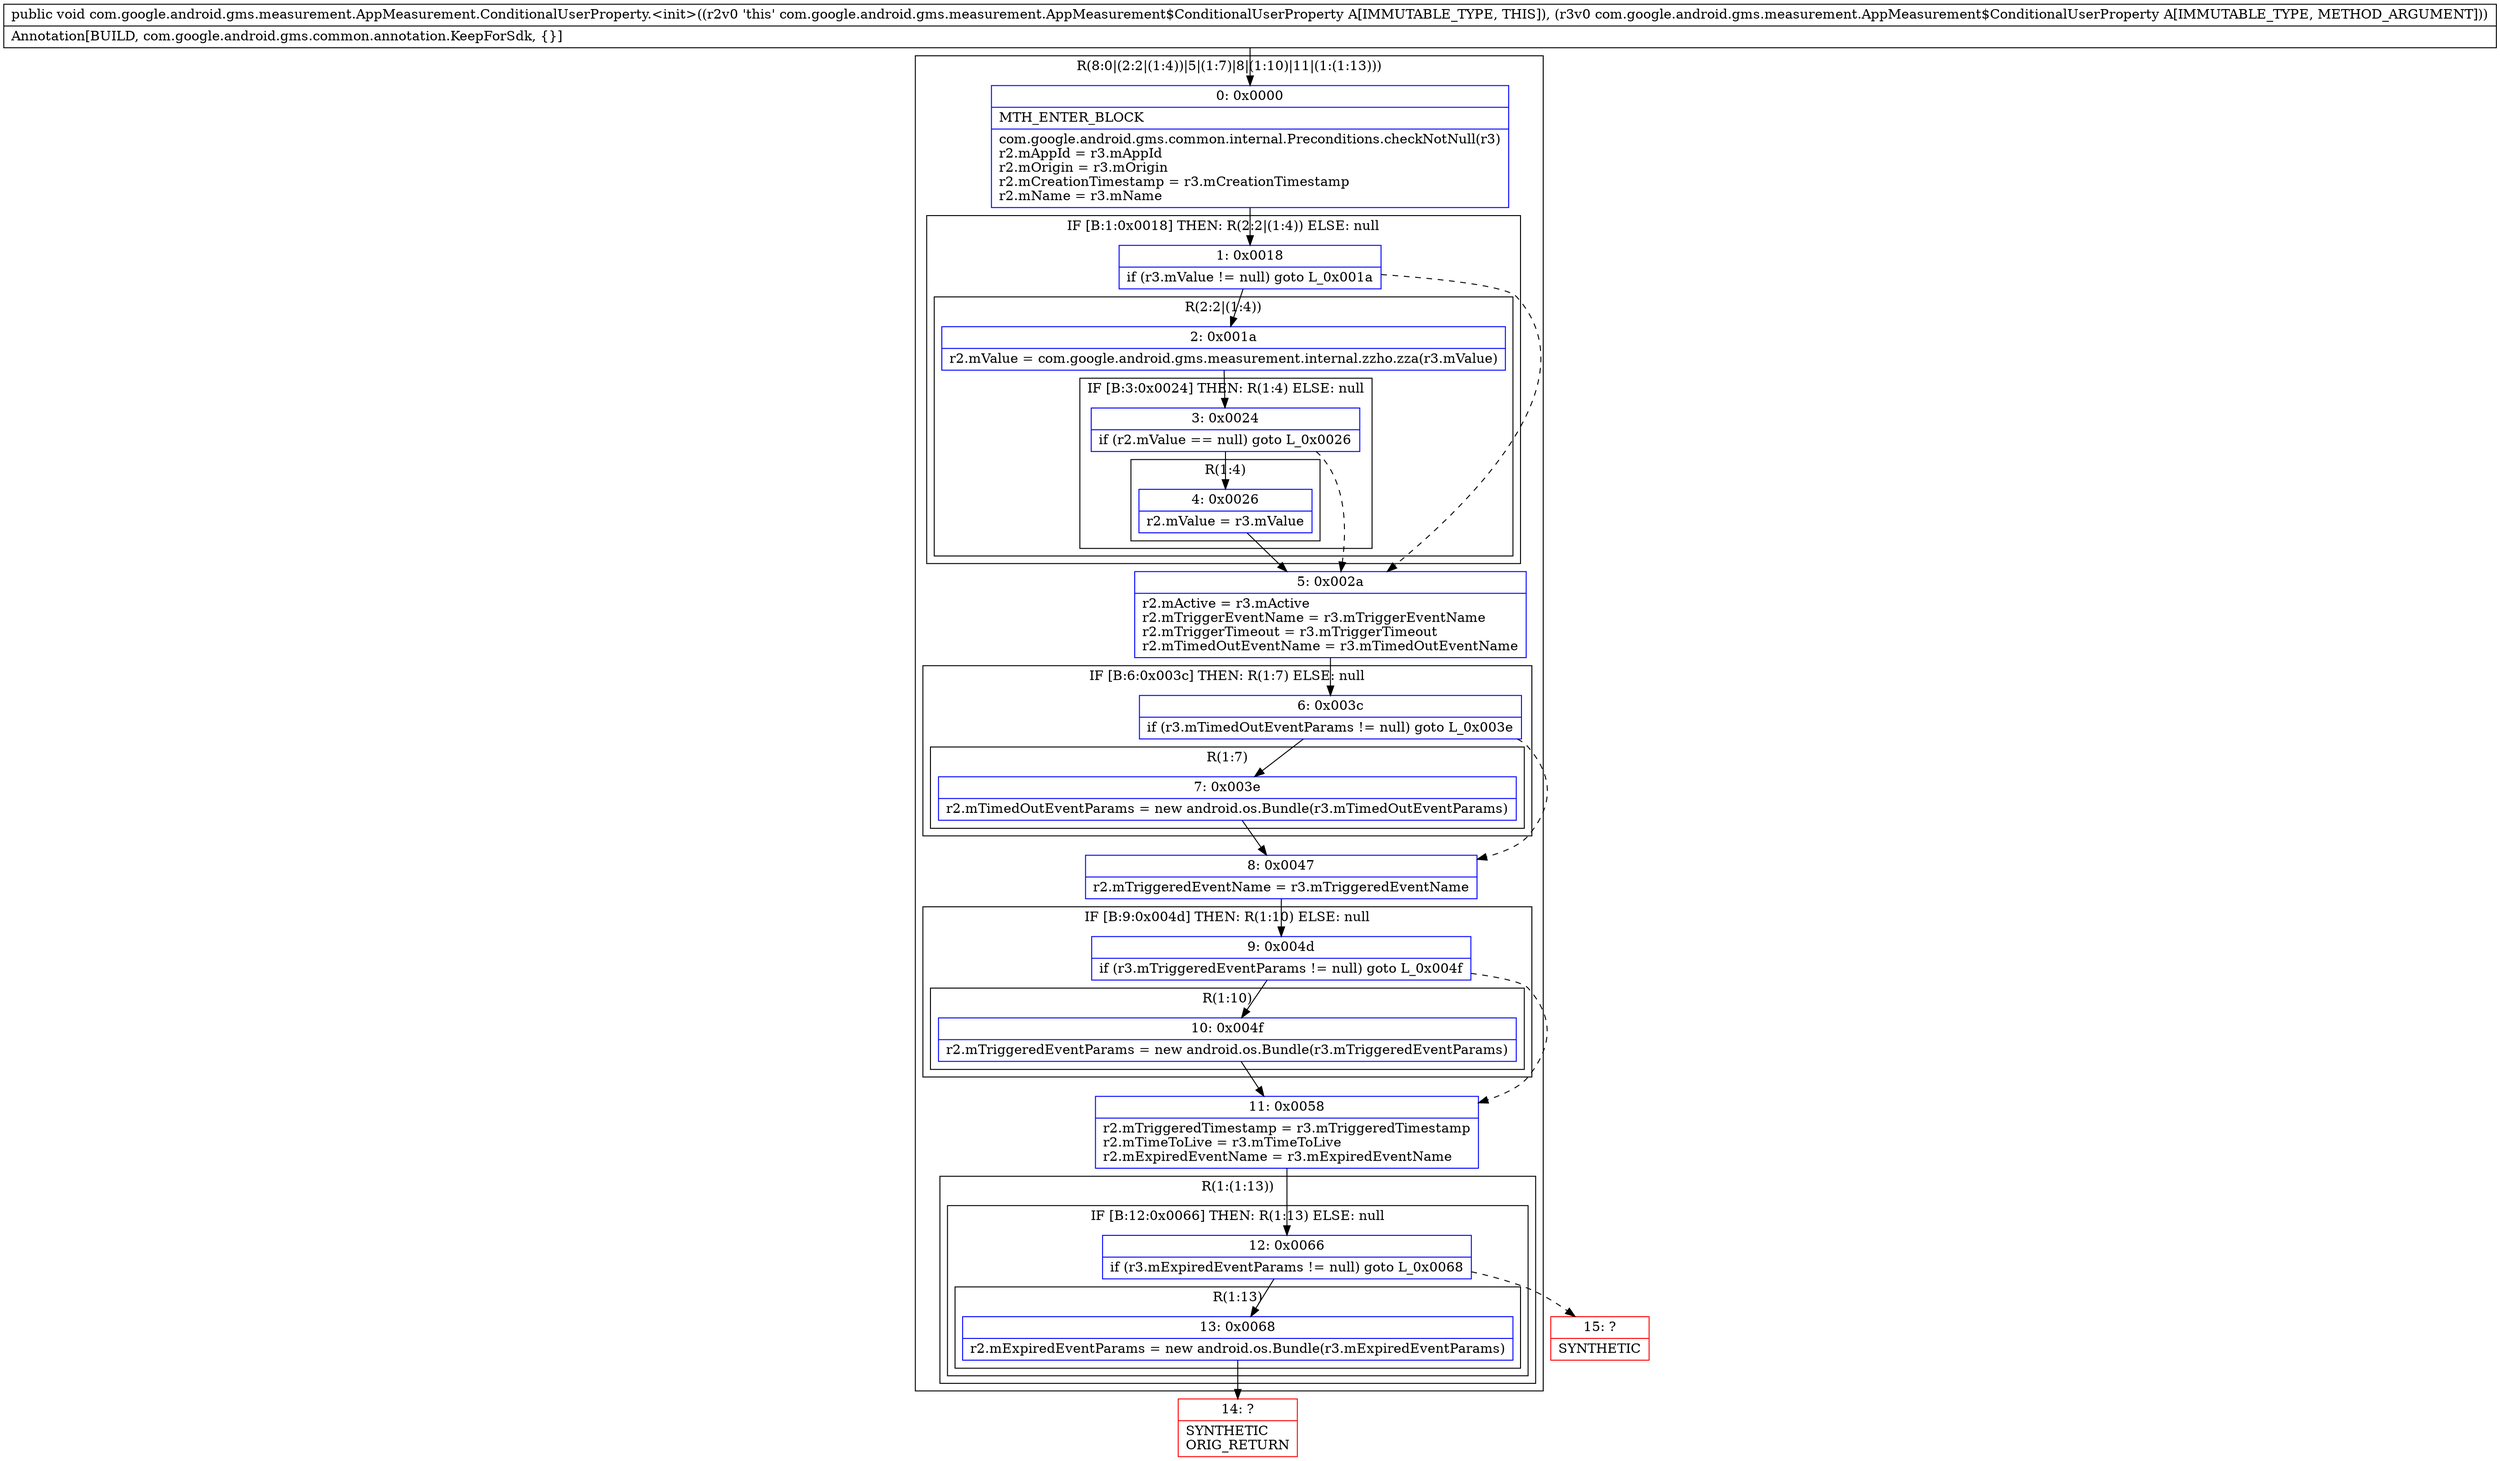 digraph "CFG forcom.google.android.gms.measurement.AppMeasurement.ConditionalUserProperty.\<init\>(Lcom\/google\/android\/gms\/measurement\/AppMeasurement$ConditionalUserProperty;)V" {
subgraph cluster_Region_779017440 {
label = "R(8:0|(2:2|(1:4))|5|(1:7)|8|(1:10)|11|(1:(1:13)))";
node [shape=record,color=blue];
Node_0 [shape=record,label="{0\:\ 0x0000|MTH_ENTER_BLOCK\l|com.google.android.gms.common.internal.Preconditions.checkNotNull(r3)\lr2.mAppId = r3.mAppId\lr2.mOrigin = r3.mOrigin\lr2.mCreationTimestamp = r3.mCreationTimestamp\lr2.mName = r3.mName\l}"];
subgraph cluster_IfRegion_1294531388 {
label = "IF [B:1:0x0018] THEN: R(2:2|(1:4)) ELSE: null";
node [shape=record,color=blue];
Node_1 [shape=record,label="{1\:\ 0x0018|if (r3.mValue != null) goto L_0x001a\l}"];
subgraph cluster_Region_415439623 {
label = "R(2:2|(1:4))";
node [shape=record,color=blue];
Node_2 [shape=record,label="{2\:\ 0x001a|r2.mValue = com.google.android.gms.measurement.internal.zzho.zza(r3.mValue)\l}"];
subgraph cluster_IfRegion_1854840824 {
label = "IF [B:3:0x0024] THEN: R(1:4) ELSE: null";
node [shape=record,color=blue];
Node_3 [shape=record,label="{3\:\ 0x0024|if (r2.mValue == null) goto L_0x0026\l}"];
subgraph cluster_Region_912250645 {
label = "R(1:4)";
node [shape=record,color=blue];
Node_4 [shape=record,label="{4\:\ 0x0026|r2.mValue = r3.mValue\l}"];
}
}
}
}
Node_5 [shape=record,label="{5\:\ 0x002a|r2.mActive = r3.mActive\lr2.mTriggerEventName = r3.mTriggerEventName\lr2.mTriggerTimeout = r3.mTriggerTimeout\lr2.mTimedOutEventName = r3.mTimedOutEventName\l}"];
subgraph cluster_IfRegion_1017392121 {
label = "IF [B:6:0x003c] THEN: R(1:7) ELSE: null";
node [shape=record,color=blue];
Node_6 [shape=record,label="{6\:\ 0x003c|if (r3.mTimedOutEventParams != null) goto L_0x003e\l}"];
subgraph cluster_Region_1010762825 {
label = "R(1:7)";
node [shape=record,color=blue];
Node_7 [shape=record,label="{7\:\ 0x003e|r2.mTimedOutEventParams = new android.os.Bundle(r3.mTimedOutEventParams)\l}"];
}
}
Node_8 [shape=record,label="{8\:\ 0x0047|r2.mTriggeredEventName = r3.mTriggeredEventName\l}"];
subgraph cluster_IfRegion_651439465 {
label = "IF [B:9:0x004d] THEN: R(1:10) ELSE: null";
node [shape=record,color=blue];
Node_9 [shape=record,label="{9\:\ 0x004d|if (r3.mTriggeredEventParams != null) goto L_0x004f\l}"];
subgraph cluster_Region_1853596121 {
label = "R(1:10)";
node [shape=record,color=blue];
Node_10 [shape=record,label="{10\:\ 0x004f|r2.mTriggeredEventParams = new android.os.Bundle(r3.mTriggeredEventParams)\l}"];
}
}
Node_11 [shape=record,label="{11\:\ 0x0058|r2.mTriggeredTimestamp = r3.mTriggeredTimestamp\lr2.mTimeToLive = r3.mTimeToLive\lr2.mExpiredEventName = r3.mExpiredEventName\l}"];
subgraph cluster_Region_1931322380 {
label = "R(1:(1:13))";
node [shape=record,color=blue];
subgraph cluster_IfRegion_935656298 {
label = "IF [B:12:0x0066] THEN: R(1:13) ELSE: null";
node [shape=record,color=blue];
Node_12 [shape=record,label="{12\:\ 0x0066|if (r3.mExpiredEventParams != null) goto L_0x0068\l}"];
subgraph cluster_Region_813447070 {
label = "R(1:13)";
node [shape=record,color=blue];
Node_13 [shape=record,label="{13\:\ 0x0068|r2.mExpiredEventParams = new android.os.Bundle(r3.mExpiredEventParams)\l}"];
}
}
}
}
Node_14 [shape=record,color=red,label="{14\:\ ?|SYNTHETIC\lORIG_RETURN\l}"];
Node_15 [shape=record,color=red,label="{15\:\ ?|SYNTHETIC\l}"];
MethodNode[shape=record,label="{public void com.google.android.gms.measurement.AppMeasurement.ConditionalUserProperty.\<init\>((r2v0 'this' com.google.android.gms.measurement.AppMeasurement$ConditionalUserProperty A[IMMUTABLE_TYPE, THIS]), (r3v0 com.google.android.gms.measurement.AppMeasurement$ConditionalUserProperty A[IMMUTABLE_TYPE, METHOD_ARGUMENT]))  | Annotation[BUILD, com.google.android.gms.common.annotation.KeepForSdk, \{\}]\l}"];
MethodNode -> Node_0;
Node_0 -> Node_1;
Node_1 -> Node_2;
Node_1 -> Node_5[style=dashed];
Node_2 -> Node_3;
Node_3 -> Node_4;
Node_3 -> Node_5[style=dashed];
Node_4 -> Node_5;
Node_5 -> Node_6;
Node_6 -> Node_7;
Node_6 -> Node_8[style=dashed];
Node_7 -> Node_8;
Node_8 -> Node_9;
Node_9 -> Node_10;
Node_9 -> Node_11[style=dashed];
Node_10 -> Node_11;
Node_11 -> Node_12;
Node_12 -> Node_13;
Node_12 -> Node_15[style=dashed];
Node_13 -> Node_14;
}

